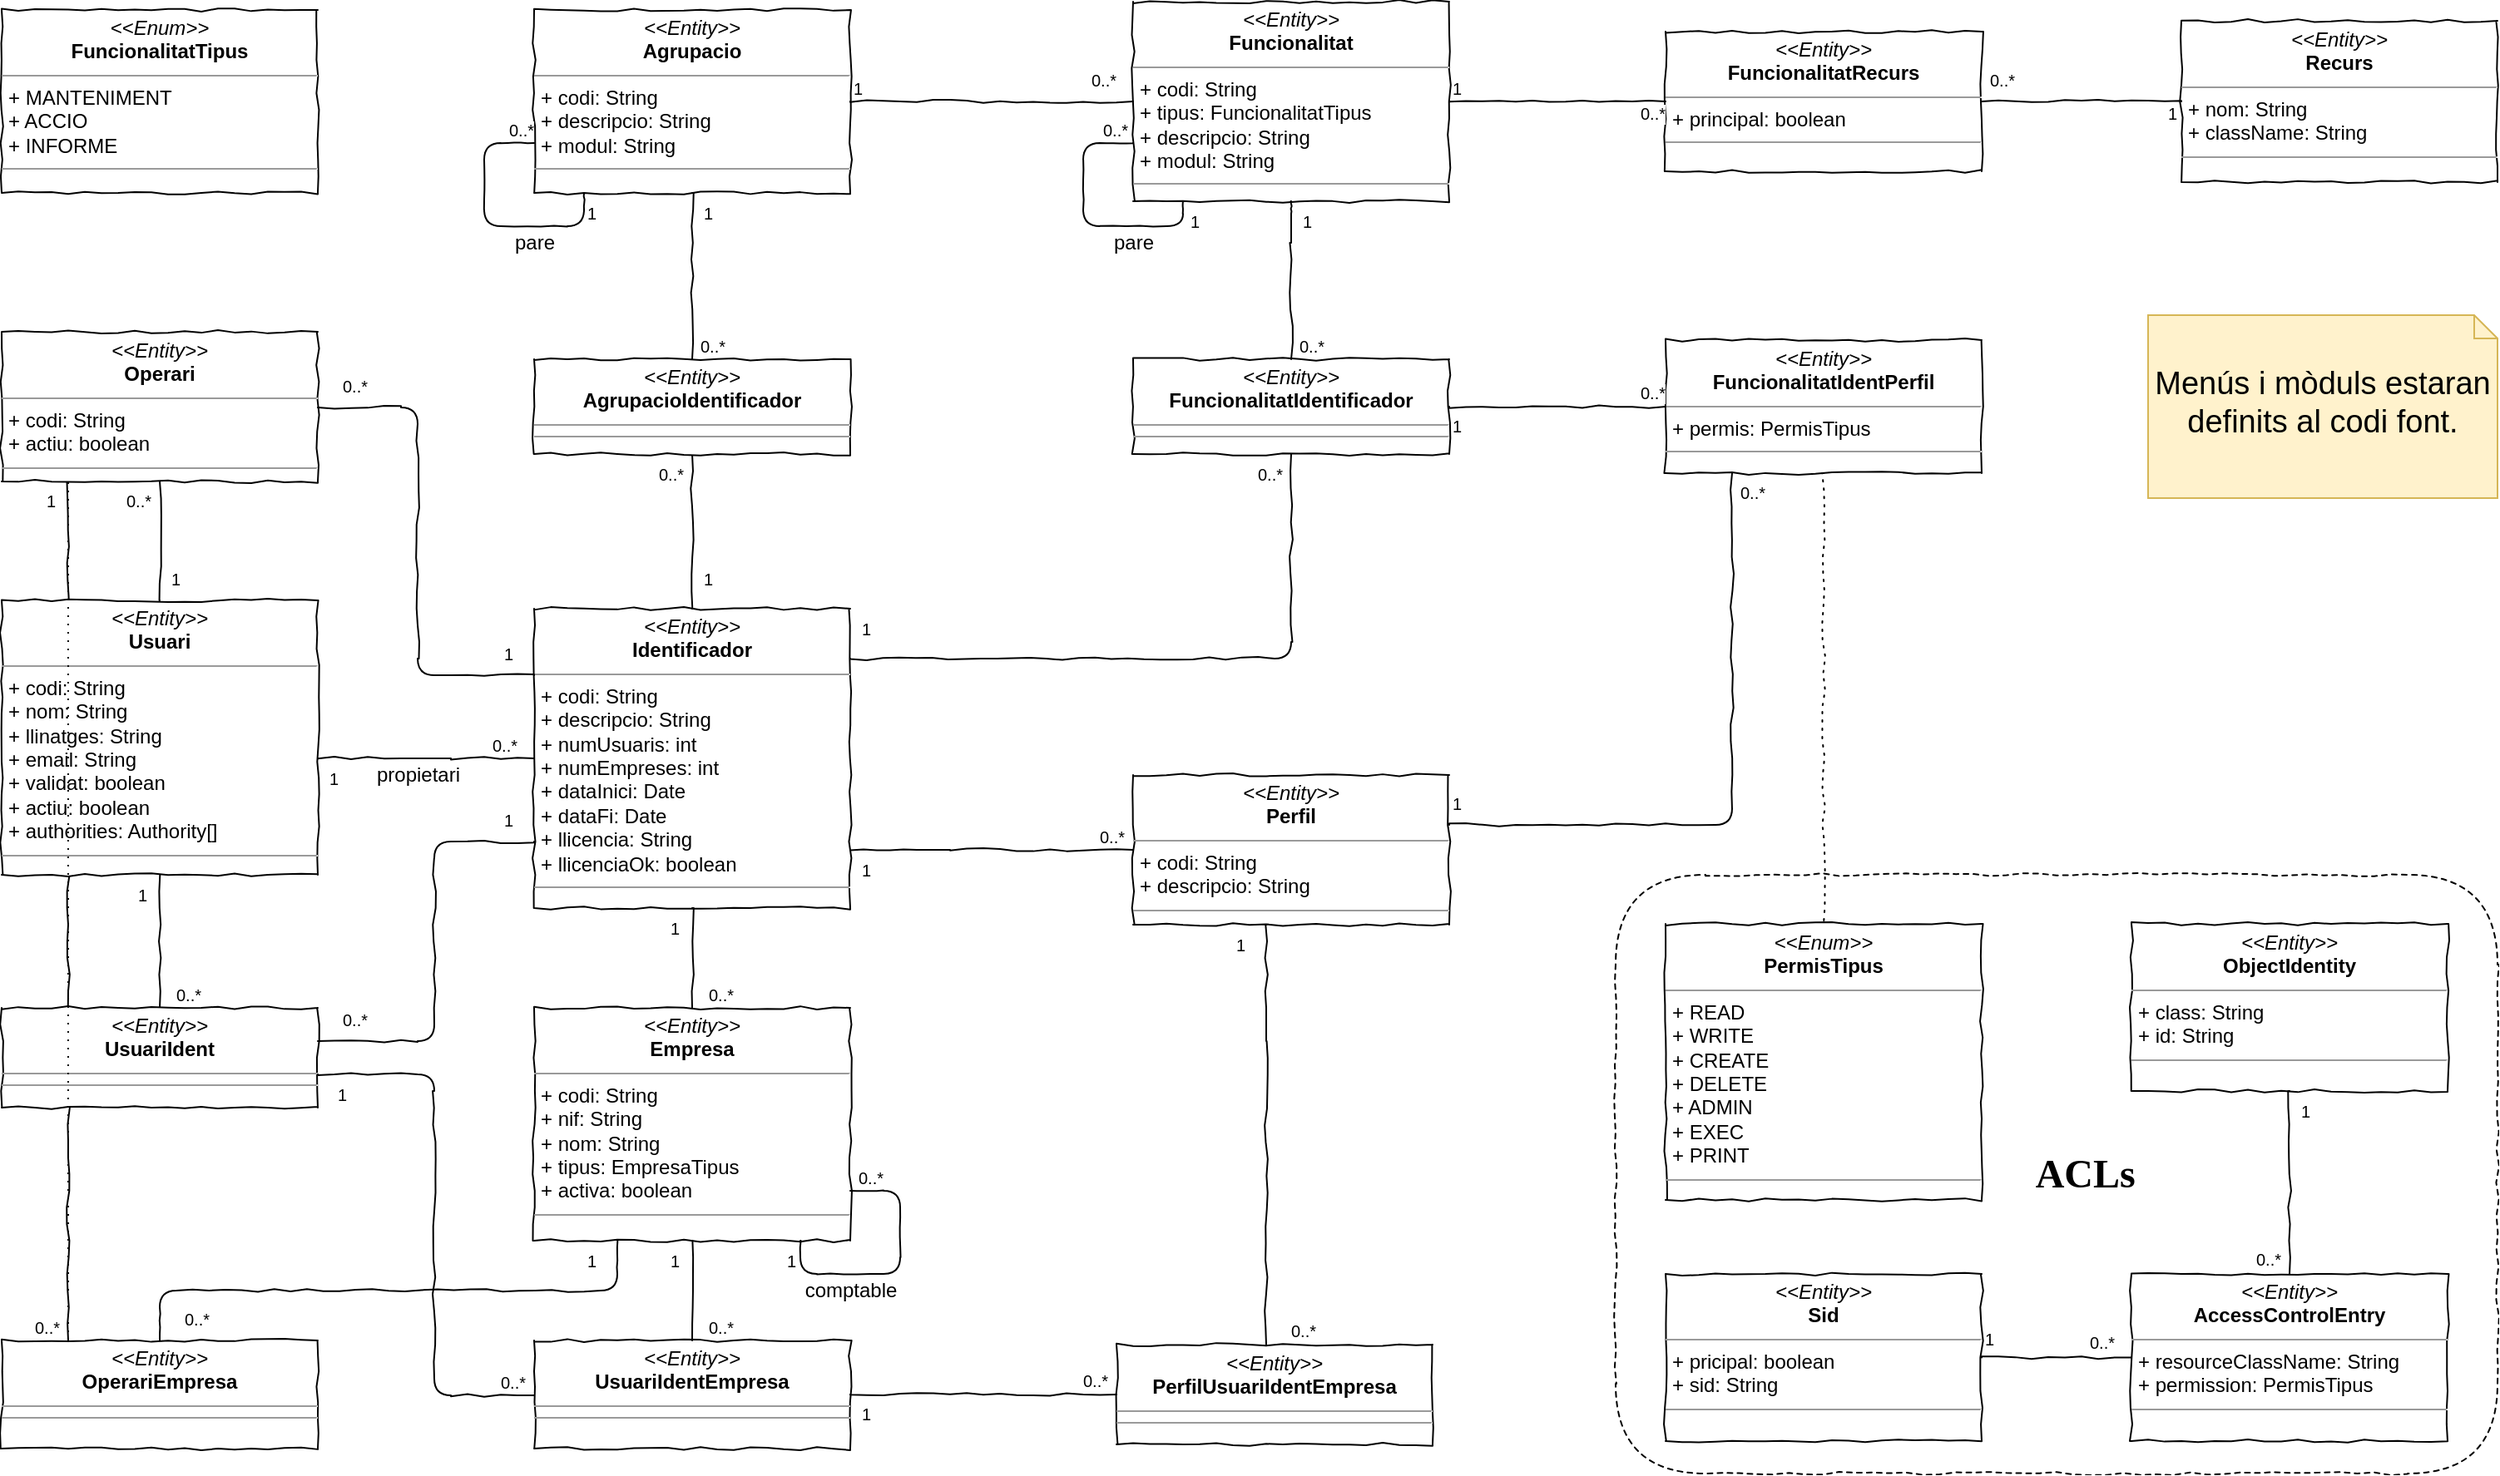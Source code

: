 <mxfile version="12.6.5" type="device"><diagram id="xfc7r5prW2ZypIw39x2U" name="Page-1"><mxGraphModel dx="2249" dy="781" grid="1" gridSize="10" guides="1" tooltips="1" connect="1" arrows="1" fold="1" page="1" pageScale="1" pageWidth="827" pageHeight="1169" math="0" shadow="0"><root><mxCell id="0"/><mxCell id="1" parent="0"/><mxCell id="SdTJR83K-WOFl_y4SxP4-15" value="" style="endArrow=none;html=1;edgeStyle=orthogonalEdgeStyle;comic=1;" parent="1" source="SdTJR83K-WOFl_y4SxP4-6" target="SdTJR83K-WOFl_y4SxP4-14" edge="1"><mxGeometry relative="1" as="geometry"><mxPoint x="-360" y="700" as="sourcePoint"/><mxPoint x="-230" y="883" as="targetPoint"/><Array as="points"><mxPoint x="-520" y="490"/><mxPoint x="-520" y="490"/></Array></mxGeometry></mxCell><mxCell id="SdTJR83K-WOFl_y4SxP4-16" value="1" style="resizable=0;html=1;align=left;verticalAlign=bottom;labelBackgroundColor=#ffffff;fontSize=10;" parent="SdTJR83K-WOFl_y4SxP4-15" connectable="0" vertex="1"><mxGeometry x="-1" relative="1" as="geometry"><mxPoint x="-15" y="20" as="offset"/></mxGeometry></mxCell><mxCell id="SdTJR83K-WOFl_y4SxP4-17" value="0..*" style="resizable=0;html=1;align=right;verticalAlign=bottom;labelBackgroundColor=#ffffff;fontSize=10;" parent="SdTJR83K-WOFl_y4SxP4-15" connectable="0" vertex="1"><mxGeometry x="1" relative="1" as="geometry"><mxPoint x="-5" as="offset"/></mxGeometry></mxCell><mxCell id="cN6ganGI-qiVZVaM_tZB-83" value="&lt;div style=&quot;font-size: 24px&quot;&gt;&lt;font style=&quot;font-size: 24px&quot;&gt;&lt;b&gt;&lt;font style=&quot;font-size: 24px&quot; face=&quot;Verdana&quot;&gt;&amp;nbsp;&amp;nbsp;&amp;nbsp;&amp;nbsp;&amp;nbsp; ACLs&lt;/font&gt;&lt;/b&gt;&lt;/font&gt;&lt;/div&gt;" style="rounded=1;whiteSpace=wrap;html=1;comic=1;fillColor=none;dashed=1;rotation=0;" parent="1" vertex="1"><mxGeometry x="410" y="560" width="530" height="360" as="geometry"/></mxCell><mxCell id="cN6ganGI-qiVZVaM_tZB-6" value="&lt;p style=&quot;margin: 0px ; margin-top: 4px ; text-align: center&quot;&gt;&lt;i&gt;&amp;lt;&amp;lt;Entity&amp;gt;&amp;gt;&lt;/i&gt;&lt;br&gt;&lt;b&gt;ObjectIdentity&lt;/b&gt;&lt;/p&gt;&lt;hr size=&quot;1&quot;&gt;&lt;p style=&quot;margin: 0px ; margin-left: 4px&quot;&gt;+ class: String&lt;/p&gt;&lt;p style=&quot;margin: 0px ; margin-left: 4px&quot;&gt;+ id: String&lt;/p&gt;&lt;hr size=&quot;1&quot;&gt;" style="verticalAlign=top;align=left;overflow=fill;fontSize=12;fontFamily=Helvetica;html=1;comic=1;" parent="1" vertex="1"><mxGeometry x="720" y="589.5" width="190" height="100.5" as="geometry"/></mxCell><mxCell id="cN6ganGI-qiVZVaM_tZB-7" value="&lt;p style=&quot;margin: 0px ; margin-top: 4px ; text-align: center&quot;&gt;&lt;i&gt;&amp;lt;&amp;lt;Enum&amp;gt;&amp;gt;&lt;/i&gt;&lt;br&gt;&lt;b&gt;PermisTipus&lt;/b&gt;&lt;/p&gt;&lt;hr size=&quot;1&quot;&gt;&lt;p style=&quot;margin: 0px ; margin-left: 4px&quot;&gt;+ READ&lt;/p&gt;&lt;p style=&quot;margin: 0px ; margin-left: 4px&quot;&gt;+ WRITE&lt;/p&gt;&lt;p style=&quot;margin: 0px ; margin-left: 4px&quot;&gt;+ CREATE&lt;/p&gt;&lt;p style=&quot;margin: 0px ; margin-left: 4px&quot;&gt;+ DELETE&lt;/p&gt;&lt;p style=&quot;margin: 0px ; margin-left: 4px&quot;&gt;+ ADMIN&lt;br&gt;&lt;/p&gt;&lt;p style=&quot;margin: 0px ; margin-left: 4px&quot;&gt;+ EXEC&lt;/p&gt;&lt;p style=&quot;margin: 0px ; margin-left: 4px&quot;&gt;+ PRINT&lt;/p&gt;&lt;hr size=&quot;1&quot;&gt;" style="verticalAlign=top;align=left;overflow=fill;fontSize=12;fontFamily=Helvetica;html=1;comic=1;" parent="1" vertex="1"><mxGeometry x="440" y="589.5" width="190" height="166" as="geometry"/></mxCell><mxCell id="cN6ganGI-qiVZVaM_tZB-16" value="&lt;p style=&quot;margin: 0px ; margin-top: 4px ; text-align: center&quot;&gt;&lt;i&gt;&amp;lt;&amp;lt;Entity&amp;gt;&amp;gt;&lt;/i&gt;&lt;br&gt;&lt;b&gt;Perfil&lt;/b&gt;&lt;/p&gt;&lt;hr size=&quot;1&quot;&gt;&lt;p style=&quot;margin: 0px ; margin-left: 4px&quot;&gt;+ codi: String&lt;br&gt;+ descripcio: String&lt;/p&gt;&lt;hr size=&quot;1&quot;&gt;" style="verticalAlign=top;align=left;overflow=fill;fontSize=12;fontFamily=Helvetica;html=1;comic=1;" parent="1" vertex="1"><mxGeometry x="120" y="500" width="190" height="90" as="geometry"/></mxCell><mxCell id="cN6ganGI-qiVZVaM_tZB-17" value="&lt;p style=&quot;margin: 0px ; margin-top: 4px ; text-align: center&quot;&gt;&lt;i&gt;&amp;lt;&amp;lt;Entity&amp;gt;&amp;gt;&lt;/i&gt;&lt;br&gt;&lt;b&gt;Identificador&lt;br&gt;&lt;/b&gt;&lt;/p&gt;&lt;hr size=&quot;1&quot;&gt;&lt;p style=&quot;margin: 0px ; margin-left: 4px&quot;&gt;+ codi: String&lt;br&gt;+ descripcio: String&lt;/p&gt;&lt;p style=&quot;margin: 0px ; margin-left: 4px&quot;&gt;+ numUsuaris: int&lt;/p&gt;&lt;p style=&quot;margin: 0px ; margin-left: 4px&quot;&gt;+ numEmpreses: int&lt;/p&gt;&lt;p style=&quot;margin: 0px ; margin-left: 4px&quot;&gt;+ dataInici: Date&lt;/p&gt;&lt;p style=&quot;margin: 0px ; margin-left: 4px&quot;&gt;+ dataFi: Date&lt;/p&gt;&lt;p style=&quot;margin: 0px ; margin-left: 4px&quot;&gt;+ llicencia: String&lt;/p&gt;&lt;p style=&quot;margin: 0px ; margin-left: 4px&quot;&gt;+ llicenciaOk: boolean&lt;br&gt;&lt;/p&gt;&lt;hr size=&quot;1&quot;&gt;" style="verticalAlign=top;align=left;overflow=fill;fontSize=12;fontFamily=Helvetica;html=1;comic=1;" parent="1" vertex="1"><mxGeometry x="-240" y="400" width="190" height="180" as="geometry"/></mxCell><mxCell id="cN6ganGI-qiVZVaM_tZB-18" value="" style="endArrow=none;html=1;edgeStyle=orthogonalEdgeStyle;comic=1;" parent="1" source="cN6ganGI-qiVZVaM_tZB-17" target="cN6ganGI-qiVZVaM_tZB-16" edge="1"><mxGeometry relative="1" as="geometry"><mxPoint x="585" y="450" as="sourcePoint"/><mxPoint x="585" y="572" as="targetPoint"/><Array as="points"><mxPoint y="545"/><mxPoint y="545"/></Array></mxGeometry></mxCell><mxCell id="cN6ganGI-qiVZVaM_tZB-19" value="1" style="resizable=0;html=1;align=left;verticalAlign=bottom;labelBackgroundColor=#ffffff;fontSize=10;" parent="cN6ganGI-qiVZVaM_tZB-18" connectable="0" vertex="1"><mxGeometry x="-1" relative="1" as="geometry"><mxPoint x="5" y="20" as="offset"/></mxGeometry></mxCell><mxCell id="cN6ganGI-qiVZVaM_tZB-20" value="0..*" style="resizable=0;html=1;align=right;verticalAlign=bottom;labelBackgroundColor=#ffffff;fontSize=10;" parent="cN6ganGI-qiVZVaM_tZB-18" connectable="0" vertex="1"><mxGeometry x="1" relative="1" as="geometry"><mxPoint x="-5" as="offset"/></mxGeometry></mxCell><mxCell id="cN6ganGI-qiVZVaM_tZB-24" value="&lt;p style=&quot;margin: 0px ; margin-top: 4px ; text-align: center&quot;&gt;&lt;i&gt;&amp;lt;&amp;lt;Entity&amp;gt;&amp;gt;&lt;/i&gt;&lt;br&gt;&lt;b&gt;Usuari&lt;br&gt;&lt;/b&gt;&lt;/p&gt;&lt;hr size=&quot;1&quot;&gt;&lt;p style=&quot;margin: 0px ; margin-left: 4px&quot;&gt;+ codi: String&lt;/p&gt;&lt;p style=&quot;margin: 0px ; margin-left: 4px&quot;&gt;+ nom: String&lt;/p&gt;&lt;p style=&quot;margin: 0px ; margin-left: 4px&quot;&gt;+ llinatges: String&lt;/p&gt;&lt;p style=&quot;margin: 0px ; margin-left: 4px&quot;&gt;+ email: String&lt;/p&gt;&lt;p style=&quot;margin: 0px ; margin-left: 4px&quot;&gt;+ validat: boolean&lt;/p&gt;&lt;p style=&quot;margin: 0px ; margin-left: 4px&quot;&gt;+ actiu: boolean&lt;/p&gt;&lt;p style=&quot;margin: 0px ; margin-left: 4px&quot;&gt;+ authorities: Authority[]&lt;br&gt;&lt;/p&gt;&lt;hr size=&quot;1&quot;&gt;" style="verticalAlign=top;align=left;overflow=fill;fontSize=12;fontFamily=Helvetica;html=1;comic=1;" parent="1" vertex="1"><mxGeometry x="-560" y="395" width="190" height="165" as="geometry"/></mxCell><mxCell id="cN6ganGI-qiVZVaM_tZB-29" value="&lt;p style=&quot;margin: 0px ; margin-top: 4px ; text-align: center&quot;&gt;&lt;i&gt;&amp;lt;&amp;lt;Entity&amp;gt;&amp;gt;&lt;/i&gt;&lt;br&gt;&lt;b&gt;Empresa&lt;br&gt;&lt;/b&gt;&lt;/p&gt;&lt;hr size=&quot;1&quot;&gt;&lt;p style=&quot;margin: 0px ; margin-left: 4px&quot;&gt;+ codi: String&lt;br&gt;+ nif: String&lt;/p&gt;&lt;p style=&quot;margin: 0px ; margin-left: 4px&quot;&gt;+ nom: String&lt;/p&gt;&lt;p style=&quot;margin: 0px ; margin-left: 4px&quot;&gt;+ tipus: EmpresaTipus&lt;br&gt;&lt;/p&gt;&lt;p style=&quot;margin: 0px ; margin-left: 4px&quot;&gt;+ activa: boolean&lt;br&gt;&lt;/p&gt;&lt;hr size=&quot;1&quot;&gt;" style="verticalAlign=top;align=left;overflow=fill;fontSize=12;fontFamily=Helvetica;html=1;comic=1;" parent="1" vertex="1"><mxGeometry x="-240" y="640" width="190" height="140" as="geometry"/></mxCell><mxCell id="cN6ganGI-qiVZVaM_tZB-30" value="" style="endArrow=none;html=1;edgeStyle=orthogonalEdgeStyle;comic=1;" parent="1" source="cN6ganGI-qiVZVaM_tZB-17" target="cN6ganGI-qiVZVaM_tZB-29" edge="1"><mxGeometry relative="1" as="geometry"><mxPoint x="545" y="450" as="sourcePoint"/><mxPoint x="545" y="572" as="targetPoint"/></mxGeometry></mxCell><mxCell id="cN6ganGI-qiVZVaM_tZB-31" value="1" style="resizable=0;html=1;align=left;verticalAlign=bottom;labelBackgroundColor=#ffffff;fontSize=10;" parent="cN6ganGI-qiVZVaM_tZB-30" connectable="0" vertex="1"><mxGeometry x="-1" relative="1" as="geometry"><mxPoint x="-15" y="20" as="offset"/></mxGeometry></mxCell><mxCell id="cN6ganGI-qiVZVaM_tZB-32" value="0..*" style="resizable=0;html=1;align=right;verticalAlign=bottom;labelBackgroundColor=#ffffff;fontSize=10;" parent="cN6ganGI-qiVZVaM_tZB-30" connectable="0" vertex="1"><mxGeometry x="1" relative="1" as="geometry"><mxPoint x="25" as="offset"/></mxGeometry></mxCell><mxCell id="cN6ganGI-qiVZVaM_tZB-33" value="&lt;p style=&quot;margin: 0px ; margin-top: 4px ; text-align: center&quot;&gt;&lt;i&gt;&amp;lt;&amp;lt;Entity&amp;gt;&amp;gt;&lt;/i&gt;&lt;br&gt;&lt;b&gt;Usuari&lt;/b&gt;&lt;b&gt;&lt;b&gt;&lt;b&gt;Ident&lt;/b&gt;Empresa&lt;/b&gt;&lt;/b&gt;&lt;/p&gt;&lt;hr size=&quot;1&quot;&gt;&lt;hr size=&quot;1&quot;&gt;" style="verticalAlign=top;align=left;overflow=fill;fontSize=12;fontFamily=Helvetica;html=1;comic=1;" parent="1" vertex="1"><mxGeometry x="-240" y="840" width="190" height="65" as="geometry"/></mxCell><mxCell id="cN6ganGI-qiVZVaM_tZB-34" value="" style="endArrow=none;html=1;edgeStyle=orthogonalEdgeStyle;comic=1;" parent="1" source="cN6ganGI-qiVZVaM_tZB-24" target="cN6ganGI-qiVZVaM_tZB-53" edge="1"><mxGeometry relative="1" as="geometry"><mxPoint x="545" y="450" as="sourcePoint"/><mxPoint x="545" y="572" as="targetPoint"/><Array as="points"><mxPoint x="-480" y="410"/><mxPoint x="-480" y="410"/></Array></mxGeometry></mxCell><mxCell id="cN6ganGI-qiVZVaM_tZB-35" value="1" style="resizable=0;html=1;align=left;verticalAlign=bottom;labelBackgroundColor=#ffffff;fontSize=10;" parent="cN6ganGI-qiVZVaM_tZB-34" connectable="0" vertex="1"><mxGeometry x="-1" relative="1" as="geometry"><mxPoint x="-15" y="20" as="offset"/></mxGeometry></mxCell><mxCell id="cN6ganGI-qiVZVaM_tZB-36" value="0..*" style="resizable=0;html=1;align=right;verticalAlign=bottom;labelBackgroundColor=#ffffff;fontSize=10;" parent="cN6ganGI-qiVZVaM_tZB-34" connectable="0" vertex="1"><mxGeometry x="1" relative="1" as="geometry"><mxPoint x="25" as="offset"/></mxGeometry></mxCell><mxCell id="cN6ganGI-qiVZVaM_tZB-40" value="" style="endArrow=none;html=1;edgeStyle=orthogonalEdgeStyle;comic=1;" parent="1" source="cN6ganGI-qiVZVaM_tZB-16" target="oNeRrTfxQyP8RILjlZN--30" edge="1"><mxGeometry relative="1" as="geometry"><mxPoint x="130" y="975" as="sourcePoint"/><mxPoint x="545" y="640" as="targetPoint"/><Array as="points"><mxPoint x="480" y="530"/></Array></mxGeometry></mxCell><mxCell id="cN6ganGI-qiVZVaM_tZB-41" value="1" style="resizable=0;html=1;align=left;verticalAlign=bottom;labelBackgroundColor=#ffffff;fontSize=10;" parent="cN6ganGI-qiVZVaM_tZB-40" connectable="0" vertex="1"><mxGeometry x="-1" relative="1" as="geometry"><mxPoint y="-5" as="offset"/></mxGeometry></mxCell><mxCell id="cN6ganGI-qiVZVaM_tZB-42" value="0..*" style="resizable=0;html=1;align=right;verticalAlign=bottom;labelBackgroundColor=#ffffff;fontSize=10;" parent="cN6ganGI-qiVZVaM_tZB-40" connectable="0" vertex="1"><mxGeometry x="1" relative="1" as="geometry"><mxPoint x="20" y="19.5" as="offset"/></mxGeometry></mxCell><mxCell id="cN6ganGI-qiVZVaM_tZB-47" value="" style="endArrow=none;html=1;edgeStyle=orthogonalEdgeStyle;comic=1;" parent="1" source="cN6ganGI-qiVZVaM_tZB-16" target="cN6ganGI-qiVZVaM_tZB-81" edge="1"><mxGeometry relative="1" as="geometry"><mxPoint x="-95" y="820" as="sourcePoint"/><mxPoint x="215" y="840" as="targetPoint"/><Array as="points"><mxPoint x="200" y="650"/><mxPoint x="200" y="650"/></Array></mxGeometry></mxCell><mxCell id="cN6ganGI-qiVZVaM_tZB-48" value="1" style="resizable=0;html=1;align=left;verticalAlign=bottom;labelBackgroundColor=#ffffff;fontSize=10;" parent="cN6ganGI-qiVZVaM_tZB-47" connectable="0" vertex="1"><mxGeometry x="-1" relative="1" as="geometry"><mxPoint x="-20" y="20" as="offset"/></mxGeometry></mxCell><mxCell id="cN6ganGI-qiVZVaM_tZB-49" value="0..*" style="resizable=0;html=1;align=right;verticalAlign=bottom;labelBackgroundColor=#ffffff;fontSize=10;" parent="cN6ganGI-qiVZVaM_tZB-47" connectable="0" vertex="1"><mxGeometry x="1" relative="1" as="geometry"><mxPoint x="30" as="offset"/></mxGeometry></mxCell><mxCell id="cN6ganGI-qiVZVaM_tZB-53" value="&lt;p style=&quot;margin: 0px ; margin-top: 4px ; text-align: center&quot;&gt;&lt;i&gt;&amp;lt;&amp;lt;Entity&amp;gt;&amp;gt;&lt;/i&gt;&lt;br&gt;&lt;b&gt;Usuari&lt;/b&gt;&lt;b&gt;Ident&lt;/b&gt;&lt;/p&gt;&lt;hr size=&quot;1&quot;&gt;&lt;hr size=&quot;1&quot;&gt;" style="verticalAlign=top;align=left;overflow=fill;fontSize=12;fontFamily=Helvetica;html=1;comic=1;" parent="1" vertex="1"><mxGeometry x="-560" y="640" width="190" height="60" as="geometry"/></mxCell><mxCell id="cN6ganGI-qiVZVaM_tZB-54" value="" style="endArrow=none;html=1;edgeStyle=orthogonalEdgeStyle;comic=1;" parent="1" source="cN6ganGI-qiVZVaM_tZB-17" target="cN6ganGI-qiVZVaM_tZB-53" edge="1"><mxGeometry relative="1" as="geometry"><mxPoint x="-240" y="640" as="sourcePoint"/><mxPoint x="-300" y="590" as="targetPoint"/><Array as="points"><mxPoint x="-300" y="540"/><mxPoint x="-300" y="660"/></Array></mxGeometry></mxCell><mxCell id="cN6ganGI-qiVZVaM_tZB-55" value="1" style="resizable=0;html=1;align=left;verticalAlign=bottom;labelBackgroundColor=#ffffff;fontSize=10;" parent="cN6ganGI-qiVZVaM_tZB-54" connectable="0" vertex="1"><mxGeometry x="-1" relative="1" as="geometry"><mxPoint x="-20" y="-5" as="offset"/></mxGeometry></mxCell><mxCell id="cN6ganGI-qiVZVaM_tZB-56" value="0..*" style="resizable=0;html=1;align=right;verticalAlign=bottom;labelBackgroundColor=#ffffff;fontSize=10;" parent="cN6ganGI-qiVZVaM_tZB-54" connectable="0" vertex="1"><mxGeometry x="1" relative="1" as="geometry"><mxPoint x="30" y="-5" as="offset"/></mxGeometry></mxCell><mxCell id="cN6ganGI-qiVZVaM_tZB-57" value="" style="endArrow=none;html=1;edgeStyle=orthogonalEdgeStyle;comic=1;" parent="1" source="cN6ganGI-qiVZVaM_tZB-29" target="cN6ganGI-qiVZVaM_tZB-33" edge="1"><mxGeometry relative="1" as="geometry"><mxPoint x="-280" y="730" as="sourcePoint"/><mxPoint x="-445" y="510" as="targetPoint"/><Array as="points"/></mxGeometry></mxCell><mxCell id="cN6ganGI-qiVZVaM_tZB-58" value="1" style="resizable=0;html=1;align=left;verticalAlign=bottom;labelBackgroundColor=#ffffff;fontSize=10;" parent="cN6ganGI-qiVZVaM_tZB-57" connectable="0" vertex="1"><mxGeometry x="-1" relative="1" as="geometry"><mxPoint x="-15" y="20" as="offset"/></mxGeometry></mxCell><mxCell id="cN6ganGI-qiVZVaM_tZB-59" value="0..*" style="resizable=0;html=1;align=right;verticalAlign=bottom;labelBackgroundColor=#ffffff;fontSize=10;" parent="cN6ganGI-qiVZVaM_tZB-57" connectable="0" vertex="1"><mxGeometry x="1" relative="1" as="geometry"><mxPoint x="25" as="offset"/></mxGeometry></mxCell><mxCell id="cN6ganGI-qiVZVaM_tZB-60" value="" style="endArrow=none;html=1;edgeStyle=orthogonalEdgeStyle;comic=1;" parent="1" source="cN6ganGI-qiVZVaM_tZB-53" target="cN6ganGI-qiVZVaM_tZB-33" edge="1"><mxGeometry relative="1" as="geometry"><mxPoint x="-440" y="670" as="sourcePoint"/><mxPoint x="-390" y="860" as="targetPoint"/><Array as="points"><mxPoint x="-300" y="680"/><mxPoint x="-300" y="873"/></Array></mxGeometry></mxCell><mxCell id="cN6ganGI-qiVZVaM_tZB-61" value="1" style="resizable=0;html=1;align=left;verticalAlign=bottom;labelBackgroundColor=#ffffff;fontSize=10;" parent="cN6ganGI-qiVZVaM_tZB-60" connectable="0" vertex="1"><mxGeometry x="-1" relative="1" as="geometry"><mxPoint x="10" y="20" as="offset"/></mxGeometry></mxCell><mxCell id="cN6ganGI-qiVZVaM_tZB-62" value="0..*" style="resizable=0;html=1;align=right;verticalAlign=bottom;labelBackgroundColor=#ffffff;fontSize=10;" parent="cN6ganGI-qiVZVaM_tZB-60" connectable="0" vertex="1"><mxGeometry x="1" relative="1" as="geometry"><mxPoint x="-5" as="offset"/></mxGeometry></mxCell><mxCell id="cN6ganGI-qiVZVaM_tZB-64" value="" style="endArrow=none;html=1;edgeStyle=orthogonalEdgeStyle;comic=1;" parent="1" source="cN6ganGI-qiVZVaM_tZB-24" target="cN6ganGI-qiVZVaM_tZB-17" edge="1"><mxGeometry relative="1" as="geometry"><mxPoint x="-260" y="280" as="sourcePoint"/><mxPoint x="130" y="435" as="targetPoint"/><Array as="points"><mxPoint x="-300" y="490"/><mxPoint x="-300" y="490"/></Array></mxGeometry></mxCell><mxCell id="cN6ganGI-qiVZVaM_tZB-65" value="1" style="resizable=0;html=1;align=left;verticalAlign=bottom;labelBackgroundColor=#ffffff;fontSize=10;" parent="cN6ganGI-qiVZVaM_tZB-64" connectable="0" vertex="1"><mxGeometry x="-1" relative="1" as="geometry"><mxPoint x="5" y="20" as="offset"/></mxGeometry></mxCell><mxCell id="cN6ganGI-qiVZVaM_tZB-66" value="0..*" style="resizable=0;html=1;align=right;verticalAlign=bottom;labelBackgroundColor=#ffffff;fontSize=10;" parent="cN6ganGI-qiVZVaM_tZB-64" connectable="0" vertex="1"><mxGeometry x="1" relative="1" as="geometry"><mxPoint x="-10" as="offset"/></mxGeometry></mxCell><mxCell id="p6KHbKkE1oothsraV2o--2" value="propietari" style="text;html=1;align=center;verticalAlign=middle;resizable=0;points=[];;labelBackgroundColor=#ffffff;" parent="cN6ganGI-qiVZVaM_tZB-64" vertex="1" connectable="0"><mxGeometry x="0.077" y="17" relative="1" as="geometry"><mxPoint x="-10" y="27" as="offset"/></mxGeometry></mxCell><mxCell id="cN6ganGI-qiVZVaM_tZB-81" value="&lt;p style=&quot;margin: 0px ; margin-top: 4px ; text-align: center&quot;&gt;&lt;i&gt;&amp;lt;&amp;lt;Entity&amp;gt;&amp;gt;&lt;/i&gt;&lt;br&gt;&lt;b&gt;Perfil&lt;/b&gt;&lt;b&gt;Usuari&lt;/b&gt;&lt;b&gt;&lt;b&gt;&lt;b&gt;Ident&lt;/b&gt;Empresa&lt;/b&gt;&lt;/b&gt;&lt;/p&gt;&lt;hr size=&quot;1&quot;&gt;&lt;hr size=&quot;1&quot;&gt;" style="verticalAlign=top;align=left;overflow=fill;fontSize=12;fontFamily=Helvetica;html=1;comic=1;" parent="1" vertex="1"><mxGeometry x="110" y="842.5" width="190" height="60" as="geometry"/></mxCell><mxCell id="cN6ganGI-qiVZVaM_tZB-85" value="" style="endArrow=none;html=1;edgeStyle=orthogonalEdgeStyle;comic=1;" parent="1" source="cN6ganGI-qiVZVaM_tZB-17" target="oNeRrTfxQyP8RILjlZN--4" edge="1"><mxGeometry relative="1" as="geometry"><mxPoint x="-50" y="340" as="sourcePoint"/><mxPoint x="-95" y="650" as="targetPoint"/></mxGeometry></mxCell><mxCell id="cN6ganGI-qiVZVaM_tZB-86" value="1" style="resizable=0;html=1;align=left;verticalAlign=bottom;labelBackgroundColor=#ffffff;fontSize=10;" parent="cN6ganGI-qiVZVaM_tZB-85" connectable="0" vertex="1"><mxGeometry x="-1" relative="1" as="geometry"><mxPoint x="5" y="-10" as="offset"/></mxGeometry></mxCell><mxCell id="cN6ganGI-qiVZVaM_tZB-87" value="0..*" style="resizable=0;html=1;align=right;verticalAlign=bottom;labelBackgroundColor=#ffffff;fontSize=10;" parent="cN6ganGI-qiVZVaM_tZB-85" connectable="0" vertex="1"><mxGeometry x="1" relative="1" as="geometry"><mxPoint x="-5" y="20" as="offset"/></mxGeometry></mxCell><mxCell id="p6KHbKkE1oothsraV2o--7" value="" style="endArrow=none;html=1;edgeStyle=orthogonalEdgeStyle;comic=1;" parent="1" source="cN6ganGI-qiVZVaM_tZB-33" target="cN6ganGI-qiVZVaM_tZB-81" edge="1"><mxGeometry relative="1" as="geometry"><mxPoint x="-40" y="900" as="sourcePoint"/><mxPoint x="450" y="900" as="targetPoint"/><Array as="points"/></mxGeometry></mxCell><mxCell id="p6KHbKkE1oothsraV2o--8" value="1" style="resizable=0;html=1;align=left;verticalAlign=bottom;labelBackgroundColor=#ffffff;fontSize=10;" parent="p6KHbKkE1oothsraV2o--7" connectable="0" vertex="1"><mxGeometry x="-1" relative="1" as="geometry"><mxPoint x="5" y="20" as="offset"/></mxGeometry></mxCell><mxCell id="p6KHbKkE1oothsraV2o--9" value="0..*" style="resizable=0;html=1;align=right;verticalAlign=bottom;labelBackgroundColor=#ffffff;fontSize=10;" parent="p6KHbKkE1oothsraV2o--7" connectable="0" vertex="1"><mxGeometry x="1" relative="1" as="geometry"><mxPoint x="-5" as="offset"/></mxGeometry></mxCell><mxCell id="oNeRrTfxQyP8RILjlZN--2" value="&lt;p style=&quot;margin: 0px ; margin-top: 4px ; text-align: center&quot;&gt;&lt;i&gt;&amp;lt;&amp;lt;Entity&amp;gt;&amp;gt;&lt;/i&gt;&lt;br&gt;&lt;b&gt;Funcionalitat&lt;/b&gt;&lt;/p&gt;&lt;hr size=&quot;1&quot;&gt;&lt;p style=&quot;margin: 0px ; margin-left: 4px&quot;&gt;+ codi: String&lt;/p&gt;&lt;p style=&quot;margin: 0px ; margin-left: 4px&quot;&gt;+ tipus: FuncionalitatTipus&lt;br&gt;&lt;/p&gt;&lt;p style=&quot;margin: 0px ; margin-left: 4px&quot;&gt;+ descripcio: String&lt;/p&gt;&lt;p style=&quot;margin: 0px ; margin-left: 4px&quot;&gt;+ modul: String&lt;br&gt;&lt;/p&gt;&lt;hr size=&quot;1&quot;&gt;" style="verticalAlign=top;align=left;overflow=fill;fontSize=12;fontFamily=Helvetica;html=1;comic=1;" parent="1" vertex="1"><mxGeometry x="120" y="35" width="190" height="120" as="geometry"/></mxCell><mxCell id="oNeRrTfxQyP8RILjlZN--3" value="&lt;p style=&quot;margin: 0px ; margin-top: 4px ; text-align: center&quot;&gt;&lt;i&gt;&amp;lt;&amp;lt;Entity&amp;gt;&amp;gt;&lt;/i&gt;&lt;br&gt;&lt;b&gt;Agrupacio&lt;/b&gt;&lt;/p&gt;&lt;hr size=&quot;1&quot;&gt;&lt;p style=&quot;margin: 0px ; margin-left: 4px&quot;&gt;+ codi: String&lt;br&gt;+ descripcio: String&lt;/p&gt;&lt;p style=&quot;margin: 0px ; margin-left: 4px&quot;&gt;+ modul: String&lt;br&gt;&lt;/p&gt;&lt;hr size=&quot;1&quot;&gt;" style="verticalAlign=top;align=left;overflow=fill;fontSize=12;fontFamily=Helvetica;html=1;comic=1;" parent="1" vertex="1"><mxGeometry x="-240" y="40" width="190" height="110" as="geometry"/></mxCell><mxCell id="oNeRrTfxQyP8RILjlZN--4" value="&lt;p style=&quot;margin: 0px ; margin-top: 4px ; text-align: center&quot;&gt;&lt;i&gt;&amp;lt;&amp;lt;Entity&amp;gt;&amp;gt;&lt;/i&gt;&lt;br&gt;&lt;b&gt;Agrupacio&lt;/b&gt;&lt;b&gt;&lt;b&gt;Identificador&lt;/b&gt;&lt;/b&gt;&lt;/p&gt;&lt;hr size=&quot;1&quot;&gt;&lt;hr size=&quot;1&quot;&gt;" style="verticalAlign=top;align=left;overflow=fill;fontSize=12;fontFamily=Helvetica;html=1;comic=1;" parent="1" vertex="1"><mxGeometry x="-240" y="250" width="190" height="57" as="geometry"/></mxCell><mxCell id="oNeRrTfxQyP8RILjlZN--5" value="" style="endArrow=none;html=1;edgeStyle=orthogonalEdgeStyle;comic=1;" parent="1" source="oNeRrTfxQyP8RILjlZN--3" target="oNeRrTfxQyP8RILjlZN--2" edge="1"><mxGeometry relative="1" as="geometry"><mxPoint x="620" y="145" as="sourcePoint"/><mxPoint x="790" y="145" as="targetPoint"/><Array as="points"/></mxGeometry></mxCell><mxCell id="oNeRrTfxQyP8RILjlZN--6" value="1" style="resizable=0;html=1;align=left;verticalAlign=bottom;labelBackgroundColor=#ffffff;fontSize=10;" parent="oNeRrTfxQyP8RILjlZN--5" connectable="0" vertex="1"><mxGeometry x="-1" relative="1" as="geometry"><mxPoint as="offset"/></mxGeometry></mxCell><mxCell id="oNeRrTfxQyP8RILjlZN--7" value="0..*" style="resizable=0;html=1;align=right;verticalAlign=bottom;labelBackgroundColor=#ffffff;fontSize=10;" parent="oNeRrTfxQyP8RILjlZN--5" connectable="0" vertex="1"><mxGeometry x="1" relative="1" as="geometry"><mxPoint x="-10" y="-5" as="offset"/></mxGeometry></mxCell><mxCell id="oNeRrTfxQyP8RILjlZN--10" value="" style="endArrow=none;html=1;edgeStyle=orthogonalEdgeStyle;comic=1;" parent="1" source="oNeRrTfxQyP8RILjlZN--3" target="oNeRrTfxQyP8RILjlZN--3" edge="1"><mxGeometry relative="1" as="geometry"><mxPoint x="510" y="90" as="sourcePoint"/><mxPoint x="560" y="170" as="targetPoint"/><Array as="points"><mxPoint x="-210" y="170"/><mxPoint x="-270" y="170"/><mxPoint x="-270" y="120"/></Array></mxGeometry></mxCell><mxCell id="oNeRrTfxQyP8RILjlZN--11" value="1" style="resizable=0;html=1;align=left;verticalAlign=bottom;labelBackgroundColor=#ffffff;fontSize=10;" parent="oNeRrTfxQyP8RILjlZN--10" connectable="0" vertex="1"><mxGeometry x="-1" relative="1" as="geometry"><mxPoint y="20" as="offset"/></mxGeometry></mxCell><mxCell id="oNeRrTfxQyP8RILjlZN--12" value="0..*" style="resizable=0;html=1;align=right;verticalAlign=bottom;labelBackgroundColor=#ffffff;fontSize=10;" parent="oNeRrTfxQyP8RILjlZN--10" connectable="0" vertex="1"><mxGeometry x="1" relative="1" as="geometry"><mxPoint as="offset"/></mxGeometry></mxCell><mxCell id="hnFYEMJ7QBoAo3AAeQvz-9" value="pare" style="text;html=1;align=center;verticalAlign=middle;resizable=0;points=[];labelBackgroundColor=#ffffff;" parent="oNeRrTfxQyP8RILjlZN--10" vertex="1" connectable="0"><mxGeometry x="-0.138" y="1" relative="1" as="geometry"><mxPoint x="19" y="9" as="offset"/></mxGeometry></mxCell><mxCell id="oNeRrTfxQyP8RILjlZN--13" value="&lt;p style=&quot;margin: 0px ; margin-top: 4px ; text-align: center&quot;&gt;&lt;i&gt;&amp;lt;&amp;lt;Entity&amp;gt;&amp;gt;&lt;/i&gt;&lt;br&gt;&lt;b&gt;Funcionalitat&lt;/b&gt;&lt;b&gt;&lt;b&gt;Identificador&lt;/b&gt;&lt;/b&gt;&lt;/p&gt;&lt;hr size=&quot;1&quot;&gt;&lt;hr size=&quot;1&quot;&gt;" style="verticalAlign=top;align=left;overflow=fill;fontSize=12;fontFamily=Helvetica;html=1;comic=1;" parent="1" vertex="1"><mxGeometry x="120" y="250" width="190" height="57" as="geometry"/></mxCell><mxCell id="oNeRrTfxQyP8RILjlZN--14" value="" style="endArrow=none;html=1;edgeStyle=orthogonalEdgeStyle;comic=1;entryX=0.5;entryY=0;entryDx=0;entryDy=0;" parent="1" source="oNeRrTfxQyP8RILjlZN--2" target="oNeRrTfxQyP8RILjlZN--13" edge="1"><mxGeometry relative="1" as="geometry"><mxPoint x="1420" y="610" as="sourcePoint"/><mxPoint x="1260" y="610" as="targetPoint"/><Array as="points"><mxPoint x="215" y="170"/><mxPoint x="215" y="170"/></Array></mxGeometry></mxCell><mxCell id="oNeRrTfxQyP8RILjlZN--15" value="1" style="resizable=0;html=1;align=left;verticalAlign=bottom;labelBackgroundColor=#ffffff;fontSize=10;" parent="oNeRrTfxQyP8RILjlZN--14" connectable="0" vertex="1"><mxGeometry x="-1" relative="1" as="geometry"><mxPoint x="5" y="20" as="offset"/></mxGeometry></mxCell><mxCell id="oNeRrTfxQyP8RILjlZN--16" value="0..*" style="resizable=0;html=1;align=right;verticalAlign=bottom;labelBackgroundColor=#ffffff;fontSize=10;" parent="oNeRrTfxQyP8RILjlZN--14" connectable="0" vertex="1"><mxGeometry x="1" relative="1" as="geometry"><mxPoint x="20" as="offset"/></mxGeometry></mxCell><mxCell id="oNeRrTfxQyP8RILjlZN--17" value="" style="endArrow=none;html=1;edgeStyle=orthogonalEdgeStyle;comic=1;" parent="1" source="oNeRrTfxQyP8RILjlZN--3" target="oNeRrTfxQyP8RILjlZN--4" edge="1"><mxGeometry relative="1" as="geometry"><mxPoint x="255" y="130" as="sourcePoint"/><mxPoint x="255" y="220" as="targetPoint"/><Array as="points"/></mxGeometry></mxCell><mxCell id="oNeRrTfxQyP8RILjlZN--18" value="1" style="resizable=0;html=1;align=left;verticalAlign=bottom;labelBackgroundColor=#ffffff;fontSize=10;" parent="oNeRrTfxQyP8RILjlZN--17" connectable="0" vertex="1"><mxGeometry x="-1" relative="1" as="geometry"><mxPoint x="5" y="20" as="offset"/></mxGeometry></mxCell><mxCell id="oNeRrTfxQyP8RILjlZN--19" value="0..*" style="resizable=0;html=1;align=right;verticalAlign=bottom;labelBackgroundColor=#ffffff;fontSize=10;" parent="oNeRrTfxQyP8RILjlZN--17" connectable="0" vertex="1"><mxGeometry x="1" relative="1" as="geometry"><mxPoint x="20" as="offset"/></mxGeometry></mxCell><mxCell id="oNeRrTfxQyP8RILjlZN--21" value="&lt;p style=&quot;margin: 0px ; margin-top: 4px ; text-align: center&quot;&gt;&lt;i&gt;&amp;lt;&amp;lt;Entity&amp;gt;&amp;gt;&lt;/i&gt;&lt;br&gt;&lt;b&gt;FuncionalitatRecurs&lt;/b&gt;&lt;/p&gt;&lt;hr size=&quot;1&quot;&gt;&lt;p style=&quot;margin: 0px ; margin-left: 4px&quot;&gt;+ principal: boolean&lt;/p&gt;&lt;hr size=&quot;1&quot;&gt;" style="verticalAlign=top;align=left;overflow=fill;fontSize=12;fontFamily=Helvetica;html=1;comic=1;" parent="1" vertex="1"><mxGeometry x="440" y="53.02" width="190" height="83.96" as="geometry"/></mxCell><mxCell id="oNeRrTfxQyP8RILjlZN--24" value="" style="endArrow=none;html=1;edgeStyle=orthogonalEdgeStyle;comic=1;" parent="1" source="oNeRrTfxQyP8RILjlZN--2" target="oNeRrTfxQyP8RILjlZN--21" edge="1"><mxGeometry relative="1" as="geometry"><mxPoint x="1350" y="650" as="sourcePoint"/><mxPoint x="1070" y="605" as="targetPoint"/><Array as="points"/></mxGeometry></mxCell><mxCell id="oNeRrTfxQyP8RILjlZN--25" value="1" style="resizable=0;html=1;align=left;verticalAlign=bottom;labelBackgroundColor=#ffffff;fontSize=10;" parent="oNeRrTfxQyP8RILjlZN--24" connectable="0" vertex="1"><mxGeometry x="-1" relative="1" as="geometry"><mxPoint as="offset"/></mxGeometry></mxCell><mxCell id="oNeRrTfxQyP8RILjlZN--26" value="0..*" style="resizable=0;html=1;align=right;verticalAlign=bottom;labelBackgroundColor=#ffffff;fontSize=10;" parent="oNeRrTfxQyP8RILjlZN--24" connectable="0" vertex="1"><mxGeometry x="1" relative="1" as="geometry"><mxPoint y="15" as="offset"/></mxGeometry></mxCell><mxCell id="oNeRrTfxQyP8RILjlZN--30" value="&lt;p style=&quot;margin: 0px ; margin-top: 4px ; text-align: center&quot;&gt;&lt;i&gt;&amp;lt;&amp;lt;Entity&amp;gt;&amp;gt;&lt;/i&gt;&lt;br&gt;&lt;b&gt;FuncionalitatIdentPerfil&lt;/b&gt;&lt;/p&gt;&lt;hr size=&quot;1&quot;&gt;&lt;p style=&quot;margin: 0px ; margin-left: 4px&quot;&gt;+ permis: PermisTipus&lt;/p&gt;&lt;hr size=&quot;1&quot;&gt;" style="verticalAlign=top;align=left;overflow=fill;fontSize=12;fontFamily=Helvetica;html=1;comic=1;" parent="1" vertex="1"><mxGeometry x="440" y="238.5" width="190" height="80" as="geometry"/></mxCell><mxCell id="oNeRrTfxQyP8RILjlZN--31" value="" style="endArrow=none;html=1;edgeStyle=orthogonalEdgeStyle;comic=1;" parent="1" source="oNeRrTfxQyP8RILjlZN--13" target="oNeRrTfxQyP8RILjlZN--30" edge="1"><mxGeometry relative="1" as="geometry"><mxPoint x="280" y="270" as="sourcePoint"/><mxPoint x="440" y="555" as="targetPoint"/><Array as="points"><mxPoint x="535" y="279"/></Array></mxGeometry></mxCell><mxCell id="oNeRrTfxQyP8RILjlZN--32" value="1" style="resizable=0;html=1;align=left;verticalAlign=bottom;labelBackgroundColor=#ffffff;fontSize=10;" parent="oNeRrTfxQyP8RILjlZN--31" connectable="0" vertex="1"><mxGeometry x="-1" relative="1" as="geometry"><mxPoint y="20" as="offset"/></mxGeometry></mxCell><mxCell id="oNeRrTfxQyP8RILjlZN--33" value="0..*" style="resizable=0;html=1;align=right;verticalAlign=bottom;labelBackgroundColor=#ffffff;fontSize=10;" parent="oNeRrTfxQyP8RILjlZN--31" connectable="0" vertex="1"><mxGeometry x="1" relative="1" as="geometry"><mxPoint as="offset"/></mxGeometry></mxCell><mxCell id="oNeRrTfxQyP8RILjlZN--34" value="" style="endArrow=none;html=1;edgeStyle=orthogonalEdgeStyle;comic=1;" parent="1" source="cN6ganGI-qiVZVaM_tZB-17" target="oNeRrTfxQyP8RILjlZN--13" edge="1"><mxGeometry relative="1" as="geometry"><mxPoint x="-135" y="410" as="sourcePoint"/><mxPoint x="-135" y="317" as="targetPoint"/><Array as="points"><mxPoint x="215" y="430"/></Array></mxGeometry></mxCell><mxCell id="oNeRrTfxQyP8RILjlZN--35" value="1" style="resizable=0;html=1;align=left;verticalAlign=bottom;labelBackgroundColor=#ffffff;fontSize=10;" parent="oNeRrTfxQyP8RILjlZN--34" connectable="0" vertex="1"><mxGeometry x="-1" relative="1" as="geometry"><mxPoint x="5" y="-10" as="offset"/></mxGeometry></mxCell><mxCell id="oNeRrTfxQyP8RILjlZN--36" value="0..*" style="resizable=0;html=1;align=right;verticalAlign=bottom;labelBackgroundColor=#ffffff;fontSize=10;" parent="oNeRrTfxQyP8RILjlZN--34" connectable="0" vertex="1"><mxGeometry x="1" relative="1" as="geometry"><mxPoint x="-5" y="20" as="offset"/></mxGeometry></mxCell><mxCell id="cN6ganGI-qiVZVaM_tZB-10" value="" style="endArrow=none;html=1;edgeStyle=orthogonalEdgeStyle;comic=1;dashed=1;dashPattern=1 4;" parent="1" source="oNeRrTfxQyP8RILjlZN--30" target="cN6ganGI-qiVZVaM_tZB-7" edge="1"><mxGeometry relative="1" as="geometry"><mxPoint x="535" y="350" as="sourcePoint"/><mxPoint x="225" y="675" as="targetPoint"/><Array as="points"/></mxGeometry></mxCell><mxCell id="oNeRrTfxQyP8RILjlZN--37" value="" style="endArrow=none;html=1;edgeStyle=orthogonalEdgeStyle;comic=1;" parent="1" source="oNeRrTfxQyP8RILjlZN--2" target="oNeRrTfxQyP8RILjlZN--2" edge="1"><mxGeometry relative="1" as="geometry"><mxPoint x="-200" y="160" as="sourcePoint"/><mxPoint x="-230" y="130" as="targetPoint"/><Array as="points"><mxPoint x="90" y="120"/><mxPoint x="90" y="170"/><mxPoint x="150" y="170"/></Array></mxGeometry></mxCell><mxCell id="oNeRrTfxQyP8RILjlZN--38" value="0..*" style="resizable=0;html=1;align=left;verticalAlign=bottom;labelBackgroundColor=#ffffff;fontSize=10;" parent="oNeRrTfxQyP8RILjlZN--37" connectable="0" vertex="1"><mxGeometry x="-1" relative="1" as="geometry"><mxPoint x="-20" as="offset"/></mxGeometry></mxCell><mxCell id="oNeRrTfxQyP8RILjlZN--39" value="1" style="resizable=0;html=1;align=right;verticalAlign=bottom;labelBackgroundColor=#ffffff;fontSize=10;" parent="oNeRrTfxQyP8RILjlZN--37" connectable="0" vertex="1"><mxGeometry x="1" relative="1" as="geometry"><mxPoint x="10" y="20" as="offset"/></mxGeometry></mxCell><mxCell id="hnFYEMJ7QBoAo3AAeQvz-10" value="pare" style="text;html=1;align=center;verticalAlign=middle;resizable=0;points=[];labelBackgroundColor=#ffffff;" parent="oNeRrTfxQyP8RILjlZN--37" vertex="1" connectable="0"><mxGeometry x="0.091" y="2" relative="1" as="geometry"><mxPoint x="25" y="12" as="offset"/></mxGeometry></mxCell><mxCell id="hnFYEMJ7QBoAo3AAeQvz-3" value="&lt;p style=&quot;margin: 0px ; margin-top: 4px ; text-align: center&quot;&gt;&lt;i&gt;&amp;lt;&amp;lt;Enum&amp;gt;&amp;gt;&lt;/i&gt;&lt;br&gt;&lt;b&gt;FuncionalitatTipus&lt;/b&gt;&lt;/p&gt;&lt;hr size=&quot;1&quot;&gt;&lt;p style=&quot;margin: 0px ; margin-left: 4px&quot;&gt;+ MANTENIMENT&lt;/p&gt;&lt;p style=&quot;margin: 0px ; margin-left: 4px&quot;&gt;+ ACCIO&lt;/p&gt;&lt;p style=&quot;margin: 0px ; margin-left: 4px&quot;&gt;+ INFORME&lt;br&gt;&lt;/p&gt;&lt;hr size=&quot;1&quot;&gt;" style="verticalAlign=top;align=left;overflow=fill;fontSize=12;fontFamily=Helvetica;html=1;comic=1;" parent="1" vertex="1"><mxGeometry x="-560" y="40.0" width="190" height="110" as="geometry"/></mxCell><mxCell id="hnFYEMJ7QBoAo3AAeQvz-11" value="&lt;p style=&quot;margin: 0px ; margin-top: 4px ; text-align: center&quot;&gt;&lt;i&gt;&amp;lt;&amp;lt;Entity&amp;gt;&amp;gt;&lt;/i&gt;&lt;br&gt;&lt;b&gt;Sid&lt;/b&gt;&lt;/p&gt;&lt;hr size=&quot;1&quot;&gt;&lt;p style=&quot;margin: 0px ; margin-left: 4px&quot;&gt;+ pricipal: boolean&lt;/p&gt;&lt;p style=&quot;margin: 0px ; margin-left: 4px&quot;&gt;+ sid: String&lt;/p&gt;&lt;hr size=&quot;1&quot;&gt;" style="verticalAlign=top;align=left;overflow=fill;fontSize=12;fontFamily=Helvetica;html=1;comic=1;" parent="1" vertex="1"><mxGeometry x="440" y="800" width="190" height="100.5" as="geometry"/></mxCell><mxCell id="hnFYEMJ7QBoAo3AAeQvz-12" value="&lt;p style=&quot;margin: 0px ; margin-top: 4px ; text-align: center&quot;&gt;&lt;i&gt;&amp;lt;&amp;lt;Entity&amp;gt;&amp;gt;&lt;/i&gt;&lt;br&gt;&lt;b&gt;AccessControlEntry&lt;/b&gt;&lt;/p&gt;&lt;hr size=&quot;1&quot;&gt;&lt;p style=&quot;margin: 0px ; margin-left: 4px&quot;&gt;+ resourceClassName: String&lt;/p&gt;&lt;p style=&quot;margin: 0px ; margin-left: 4px&quot;&gt;+ permission: PermisTipus&lt;/p&gt;&lt;hr size=&quot;1&quot;&gt;" style="verticalAlign=top;align=left;overflow=fill;fontSize=12;fontFamily=Helvetica;html=1;comic=1;" parent="1" vertex="1"><mxGeometry x="720" y="800" width="190" height="100.5" as="geometry"/></mxCell><mxCell id="hnFYEMJ7QBoAo3AAeQvz-13" value="" style="endArrow=none;html=1;edgeStyle=orthogonalEdgeStyle;comic=1;" parent="1" source="cN6ganGI-qiVZVaM_tZB-6" target="hnFYEMJ7QBoAo3AAeQvz-12" edge="1"><mxGeometry relative="1" as="geometry"><mxPoint x="730" y="650" as="sourcePoint"/><mxPoint x="640" y="683" as="targetPoint"/></mxGeometry></mxCell><mxCell id="hnFYEMJ7QBoAo3AAeQvz-14" value="1" style="resizable=0;html=1;align=left;verticalAlign=bottom;labelBackgroundColor=#ffffff;fontSize=10;" parent="hnFYEMJ7QBoAo3AAeQvz-13" connectable="0" vertex="1"><mxGeometry x="-1" relative="1" as="geometry"><mxPoint x="5" y="20" as="offset"/></mxGeometry></mxCell><mxCell id="hnFYEMJ7QBoAo3AAeQvz-15" value="0..*" style="resizable=0;html=1;align=right;verticalAlign=bottom;labelBackgroundColor=#ffffff;fontSize=10;" parent="hnFYEMJ7QBoAo3AAeQvz-13" connectable="0" vertex="1"><mxGeometry x="1" relative="1" as="geometry"><mxPoint x="-5" y="-0.5" as="offset"/></mxGeometry></mxCell><mxCell id="hnFYEMJ7QBoAo3AAeQvz-16" value="" style="endArrow=none;html=1;edgeStyle=orthogonalEdgeStyle;comic=1;" parent="1" source="hnFYEMJ7QBoAo3AAeQvz-11" target="hnFYEMJ7QBoAo3AAeQvz-12" edge="1"><mxGeometry relative="1" as="geometry"><mxPoint x="730" y="650" as="sourcePoint"/><mxPoint x="640" y="683" as="targetPoint"/></mxGeometry></mxCell><mxCell id="hnFYEMJ7QBoAo3AAeQvz-17" value="1" style="resizable=0;html=1;align=left;verticalAlign=bottom;labelBackgroundColor=#ffffff;fontSize=10;" parent="hnFYEMJ7QBoAo3AAeQvz-16" connectable="0" vertex="1"><mxGeometry x="-1" relative="1" as="geometry"><mxPoint y="-2.5" as="offset"/></mxGeometry></mxCell><mxCell id="hnFYEMJ7QBoAo3AAeQvz-18" value="0..*" style="resizable=0;html=1;align=right;verticalAlign=bottom;labelBackgroundColor=#ffffff;fontSize=10;" parent="hnFYEMJ7QBoAo3AAeQvz-16" connectable="0" vertex="1"><mxGeometry x="1" relative="1" as="geometry"><mxPoint x="-10" y="-0.5" as="offset"/></mxGeometry></mxCell><mxCell id="SdTJR83K-WOFl_y4SxP4-1" value="" style="endArrow=none;html=1;edgeStyle=orthogonalEdgeStyle;comic=1;" parent="1" source="cN6ganGI-qiVZVaM_tZB-29" target="cN6ganGI-qiVZVaM_tZB-29" edge="1"><mxGeometry relative="1" as="geometry"><mxPoint x="-80" y="810" as="sourcePoint"/><mxPoint x="160" y="165" as="targetPoint"/><Array as="points"><mxPoint x="-80" y="800"/><mxPoint x="-20" y="800"/><mxPoint x="-20" y="750"/></Array></mxGeometry></mxCell><mxCell id="SdTJR83K-WOFl_y4SxP4-2" value="1" style="resizable=0;html=1;align=left;verticalAlign=bottom;labelBackgroundColor=#ffffff;fontSize=10;" parent="SdTJR83K-WOFl_y4SxP4-1" connectable="0" vertex="1"><mxGeometry x="-1" relative="1" as="geometry"><mxPoint x="-10" y="20" as="offset"/></mxGeometry></mxCell><mxCell id="SdTJR83K-WOFl_y4SxP4-3" value="0..*" style="resizable=0;html=1;align=right;verticalAlign=bottom;labelBackgroundColor=#ffffff;fontSize=10;" parent="SdTJR83K-WOFl_y4SxP4-1" connectable="0" vertex="1"><mxGeometry x="1" relative="1" as="geometry"><mxPoint x="20" as="offset"/></mxGeometry></mxCell><mxCell id="SdTJR83K-WOFl_y4SxP4-4" value="comptable" style="text;html=1;align=center;verticalAlign=middle;resizable=0;points=[];labelBackgroundColor=#ffffff;" parent="SdTJR83K-WOFl_y4SxP4-1" vertex="1" connectable="0"><mxGeometry x="0.091" y="2" relative="1" as="geometry"><mxPoint x="-28" y="17" as="offset"/></mxGeometry></mxCell><mxCell id="SdTJR83K-WOFl_y4SxP4-6" value="&lt;p style=&quot;margin: 0px ; margin-top: 4px ; text-align: center&quot;&gt;&lt;i&gt;&amp;lt;&amp;lt;Entity&amp;gt;&amp;gt;&lt;/i&gt;&lt;br&gt;&lt;b&gt;Operari&lt;/b&gt;&lt;/p&gt;&lt;hr size=&quot;1&quot;&gt;&lt;p style=&quot;margin: 0px ; margin-left: 4px&quot;&gt;+ codi: String&lt;br&gt;+ actiu: boolean&lt;/p&gt;&lt;hr size=&quot;1&quot;&gt;" style="verticalAlign=top;align=left;overflow=fill;fontSize=12;fontFamily=Helvetica;html=1;comic=1;" parent="1" vertex="1"><mxGeometry x="-560" y="233.5" width="190" height="90" as="geometry"/></mxCell><mxCell id="SdTJR83K-WOFl_y4SxP4-7" value="" style="endArrow=none;html=1;edgeStyle=orthogonalEdgeStyle;comic=1;" parent="1" source="cN6ganGI-qiVZVaM_tZB-17" target="SdTJR83K-WOFl_y4SxP4-6" edge="1"><mxGeometry relative="1" as="geometry"><mxPoint x="-230" y="520" as="sourcePoint"/><mxPoint x="-360" y="680" as="targetPoint"/><Array as="points"><mxPoint x="-310" y="440"/><mxPoint x="-310" y="279"/></Array></mxGeometry></mxCell><mxCell id="SdTJR83K-WOFl_y4SxP4-8" value="1" style="resizable=0;html=1;align=left;verticalAlign=bottom;labelBackgroundColor=#ffffff;fontSize=10;" parent="SdTJR83K-WOFl_y4SxP4-7" connectable="0" vertex="1"><mxGeometry x="-1" relative="1" as="geometry"><mxPoint x="-20" y="-5" as="offset"/></mxGeometry></mxCell><mxCell id="SdTJR83K-WOFl_y4SxP4-9" value="0..*" style="resizable=0;html=1;align=right;verticalAlign=bottom;labelBackgroundColor=#ffffff;fontSize=10;" parent="SdTJR83K-WOFl_y4SxP4-7" connectable="0" vertex="1"><mxGeometry x="1" relative="1" as="geometry"><mxPoint x="30" y="-5" as="offset"/></mxGeometry></mxCell><mxCell id="SdTJR83K-WOFl_y4SxP4-10" value="" style="endArrow=none;html=1;edgeStyle=orthogonalEdgeStyle;comic=1;" parent="1" source="cN6ganGI-qiVZVaM_tZB-24" target="SdTJR83K-WOFl_y4SxP4-6" edge="1"><mxGeometry relative="1" as="geometry"><mxPoint x="-455" y="555" as="sourcePoint"/><mxPoint x="-455" y="650" as="targetPoint"/><Array as="points"><mxPoint x="-455" y="420"/><mxPoint x="-455" y="420"/></Array></mxGeometry></mxCell><mxCell id="SdTJR83K-WOFl_y4SxP4-11" value="1" style="resizable=0;html=1;align=left;verticalAlign=bottom;labelBackgroundColor=#ffffff;fontSize=10;" parent="SdTJR83K-WOFl_y4SxP4-10" connectable="0" vertex="1"><mxGeometry x="-1" relative="1" as="geometry"><mxPoint x="5" y="-5" as="offset"/></mxGeometry></mxCell><mxCell id="SdTJR83K-WOFl_y4SxP4-12" value="0..*" style="resizable=0;html=1;align=right;verticalAlign=bottom;labelBackgroundColor=#ffffff;fontSize=10;" parent="SdTJR83K-WOFl_y4SxP4-10" connectable="0" vertex="1"><mxGeometry x="1" relative="1" as="geometry"><mxPoint x="-5" y="20" as="offset"/></mxGeometry></mxCell><mxCell id="SdTJR83K-WOFl_y4SxP4-14" value="&lt;p style=&quot;margin: 0px ; margin-top: 4px ; text-align: center&quot;&gt;&lt;i&gt;&amp;lt;&amp;lt;Entity&amp;gt;&amp;gt;&lt;/i&gt;&lt;br&gt;&lt;b&gt;Operari&lt;/b&gt;&lt;b&gt;&lt;b&gt;&lt;b&gt;&lt;/b&gt;Empresa&lt;/b&gt;&lt;/b&gt;&lt;/p&gt;&lt;hr size=&quot;1&quot;&gt;&lt;hr size=&quot;1&quot;&gt;" style="verticalAlign=top;align=left;overflow=fill;fontSize=12;fontFamily=Helvetica;html=1;comic=1;" parent="1" vertex="1"><mxGeometry x="-560" y="840" width="190" height="65" as="geometry"/></mxCell><mxCell id="SdTJR83K-WOFl_y4SxP4-19" value="" style="endArrow=none;html=1;edgeStyle=orthogonalEdgeStyle;comic=1;" parent="1" source="cN6ganGI-qiVZVaM_tZB-29" target="SdTJR83K-WOFl_y4SxP4-14" edge="1"><mxGeometry relative="1" as="geometry"><mxPoint x="-230" y="550" as="sourcePoint"/><mxPoint x="-360" y="670" as="targetPoint"/><Array as="points"><mxPoint x="-190" y="810"/><mxPoint x="-465" y="810"/></Array></mxGeometry></mxCell><mxCell id="SdTJR83K-WOFl_y4SxP4-20" value="1" style="resizable=0;html=1;align=left;verticalAlign=bottom;labelBackgroundColor=#ffffff;fontSize=10;" parent="SdTJR83K-WOFl_y4SxP4-19" connectable="0" vertex="1"><mxGeometry x="-1" relative="1" as="geometry"><mxPoint x="-20" y="20" as="offset"/></mxGeometry></mxCell><mxCell id="SdTJR83K-WOFl_y4SxP4-21" value="0..*" style="resizable=0;html=1;align=right;verticalAlign=bottom;labelBackgroundColor=#ffffff;fontSize=10;" parent="SdTJR83K-WOFl_y4SxP4-19" connectable="0" vertex="1"><mxGeometry x="1" relative="1" as="geometry"><mxPoint x="30" y="-5" as="offset"/></mxGeometry></mxCell><mxCell id="SdTJR83K-WOFl_y4SxP4-22" value="" style="endArrow=none;html=1;edgeStyle=orthogonalEdgeStyle;comic=0;dashed=1;dashPattern=1 4;" parent="1" source="SdTJR83K-WOFl_y4SxP4-14" target="SdTJR83K-WOFl_y4SxP4-6" edge="1"><mxGeometry relative="1" as="geometry"><mxPoint x="-380" y="740.54" as="sourcePoint"/><mxPoint x="-380" y="270" as="targetPoint"/><Array as="points"><mxPoint x="-520" y="580"/><mxPoint x="-520" y="580"/></Array></mxGeometry></mxCell><mxCell id="u3lQpKOVVxZGngmStpO1-1" value="&lt;p style=&quot;margin: 0px ; margin-top: 4px ; text-align: center&quot;&gt;&lt;i&gt;&amp;lt;&amp;lt;Entity&amp;gt;&amp;gt;&lt;/i&gt;&lt;br&gt;&lt;b&gt;Recurs&lt;/b&gt;&lt;/p&gt;&lt;hr size=&quot;1&quot;&gt;&lt;p style=&quot;margin: 0px ; margin-left: 4px&quot;&gt;+ nom: String&lt;br&gt;&lt;/p&gt;&lt;p style=&quot;margin: 0px ; margin-left: 4px&quot;&gt;+ className: String&lt;/p&gt;&lt;hr size=&quot;1&quot;&gt;" style="verticalAlign=top;align=left;overflow=fill;fontSize=12;fontFamily=Helvetica;html=1;comic=1;" vertex="1" parent="1"><mxGeometry x="750" y="46.51" width="190" height="96.98" as="geometry"/></mxCell><mxCell id="u3lQpKOVVxZGngmStpO1-2" value="" style="endArrow=none;html=1;edgeStyle=orthogonalEdgeStyle;comic=1;" edge="1" parent="1" source="u3lQpKOVVxZGngmStpO1-1" target="oNeRrTfxQyP8RILjlZN--21"><mxGeometry relative="1" as="geometry"><mxPoint x="320" y="105" as="sourcePoint"/><mxPoint x="600" y="95" as="targetPoint"/><Array as="points"/></mxGeometry></mxCell><mxCell id="u3lQpKOVVxZGngmStpO1-3" value="1" style="resizable=0;html=1;align=left;verticalAlign=bottom;labelBackgroundColor=#ffffff;fontSize=10;" connectable="0" vertex="1" parent="u3lQpKOVVxZGngmStpO1-2"><mxGeometry x="-1" relative="1" as="geometry"><mxPoint x="-10" y="15" as="offset"/></mxGeometry></mxCell><mxCell id="u3lQpKOVVxZGngmStpO1-4" value="0..*" style="resizable=0;html=1;align=right;verticalAlign=bottom;labelBackgroundColor=#ffffff;fontSize=10;" connectable="0" vertex="1" parent="u3lQpKOVVxZGngmStpO1-2"><mxGeometry x="1" relative="1" as="geometry"><mxPoint x="20" y="-5" as="offset"/></mxGeometry></mxCell><mxCell id="oNeRrTfxQyP8RILjlZN--41" value="&lt;font style=&quot;font-size: 19px&quot;&gt;Menús i mòduls estaran definits al codi font.&lt;/font&gt;" style="shape=note;whiteSpace=wrap;html=1;size=14;verticalAlign=middle;align=center;spacingTop=-6;fillColor=#fff2cc;strokeColor=#d6b656;" parent="1" vertex="1"><mxGeometry x="730" y="223.5" width="210" height="110" as="geometry"/></mxCell></root></mxGraphModel></diagram></mxfile>
